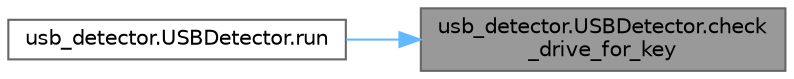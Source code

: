 digraph "usb_detector.USBDetector.check_drive_for_key"
{
 // LATEX_PDF_SIZE
  bgcolor="transparent";
  edge [fontname=Helvetica,fontsize=10,labelfontname=Helvetica,labelfontsize=10];
  node [fontname=Helvetica,fontsize=10,shape=box,height=0.2,width=0.4];
  rankdir="RL";
  Node1 [id="Node000001",label="usb_detector.USBDetector.check\l_drive_for_key",height=0.2,width=0.4,color="gray40", fillcolor="grey60", style="filled", fontcolor="black",tooltip=" "];
  Node1 -> Node2 [id="edge1_Node000001_Node000002",dir="back",color="steelblue1",style="solid",tooltip=" "];
  Node2 [id="Node000002",label="usb_detector.USBDetector.run",height=0.2,width=0.4,color="grey40", fillcolor="white", style="filled",URL="$classusb__detector_1_1_u_s_b_detector.html#a8d7199caeabc493c3bde7a57202ec326",tooltip=" "];
}
